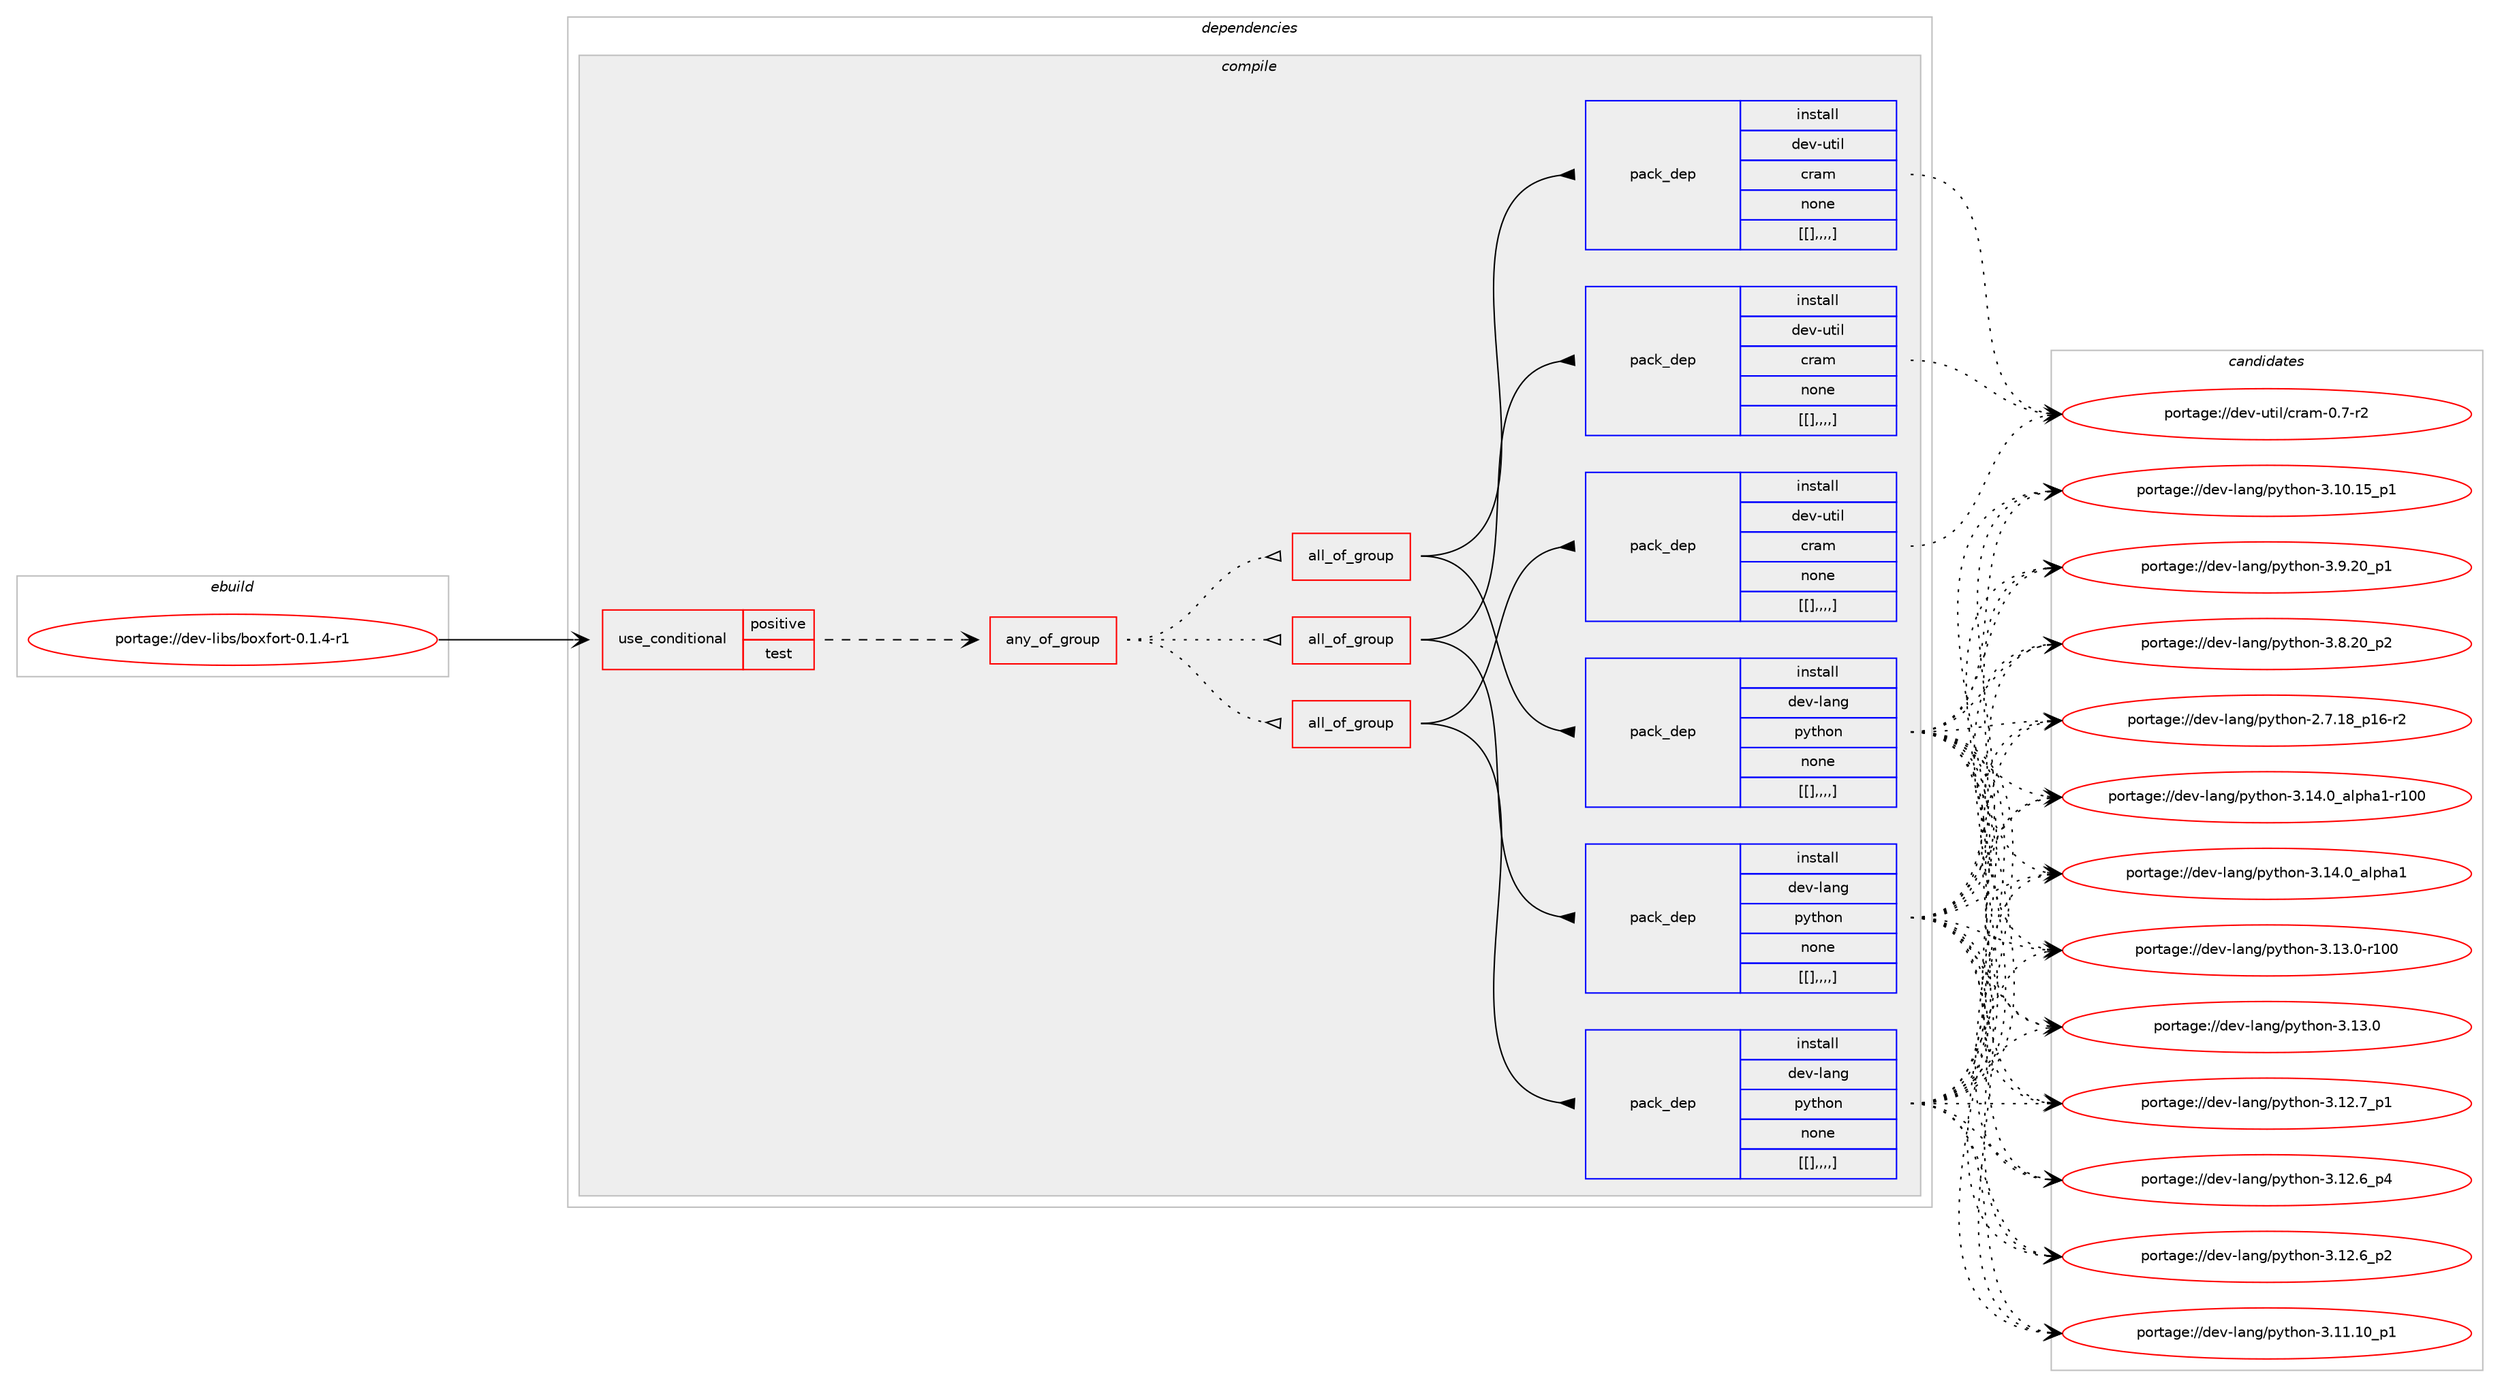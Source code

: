 digraph prolog {

# *************
# Graph options
# *************

newrank=true;
concentrate=true;
compound=true;
graph [rankdir=LR,fontname=Helvetica,fontsize=10,ranksep=1.5];#, ranksep=2.5, nodesep=0.2];
edge  [arrowhead=vee];
node  [fontname=Helvetica,fontsize=10];

# **********
# The ebuild
# **********

subgraph cluster_leftcol {
color=gray;
label=<<i>ebuild</i>>;
id [label="portage://dev-libs/boxfort-0.1.4-r1", color=red, width=4, href="../dev-libs/boxfort-0.1.4-r1.svg"];
}

# ****************
# The dependencies
# ****************

subgraph cluster_midcol {
color=gray;
label=<<i>dependencies</i>>;
subgraph cluster_compile {
fillcolor="#eeeeee";
style=filled;
label=<<i>compile</i>>;
subgraph cond26664 {
dependency108582 [label=<<TABLE BORDER="0" CELLBORDER="1" CELLSPACING="0" CELLPADDING="4"><TR><TD ROWSPAN="3" CELLPADDING="10">use_conditional</TD></TR><TR><TD>positive</TD></TR><TR><TD>test</TD></TR></TABLE>>, shape=none, color=red];
subgraph any1055 {
dependency108680 [label=<<TABLE BORDER="0" CELLBORDER="1" CELLSPACING="0" CELLPADDING="4"><TR><TD CELLPADDING="10">any_of_group</TD></TR></TABLE>>, shape=none, color=red];subgraph all146 {
dependency108686 [label=<<TABLE BORDER="0" CELLBORDER="1" CELLSPACING="0" CELLPADDING="4"><TR><TD CELLPADDING="10">all_of_group</TD></TR></TABLE>>, shape=none, color=red];subgraph pack80791 {
dependency108689 [label=<<TABLE BORDER="0" CELLBORDER="1" CELLSPACING="0" CELLPADDING="4" WIDTH="220"><TR><TD ROWSPAN="6" CELLPADDING="30">pack_dep</TD></TR><TR><TD WIDTH="110">install</TD></TR><TR><TD>dev-lang</TD></TR><TR><TD>python</TD></TR><TR><TD>none</TD></TR><TR><TD>[[],,,,]</TD></TR></TABLE>>, shape=none, color=blue];
}
dependency108686:e -> dependency108689:w [weight=20,style="solid",arrowhead="inv"];
subgraph pack80812 {
dependency108715 [label=<<TABLE BORDER="0" CELLBORDER="1" CELLSPACING="0" CELLPADDING="4" WIDTH="220"><TR><TD ROWSPAN="6" CELLPADDING="30">pack_dep</TD></TR><TR><TD WIDTH="110">install</TD></TR><TR><TD>dev-util</TD></TR><TR><TD>cram</TD></TR><TR><TD>none</TD></TR><TR><TD>[[],,,,]</TD></TR></TABLE>>, shape=none, color=blue];
}
dependency108686:e -> dependency108715:w [weight=20,style="solid",arrowhead="inv"];
}
dependency108680:e -> dependency108686:w [weight=20,style="dotted",arrowhead="oinv"];
subgraph all147 {
dependency108846 [label=<<TABLE BORDER="0" CELLBORDER="1" CELLSPACING="0" CELLPADDING="4"><TR><TD CELLPADDING="10">all_of_group</TD></TR></TABLE>>, shape=none, color=red];subgraph pack80898 {
dependency108870 [label=<<TABLE BORDER="0" CELLBORDER="1" CELLSPACING="0" CELLPADDING="4" WIDTH="220"><TR><TD ROWSPAN="6" CELLPADDING="30">pack_dep</TD></TR><TR><TD WIDTH="110">install</TD></TR><TR><TD>dev-lang</TD></TR><TR><TD>python</TD></TR><TR><TD>none</TD></TR><TR><TD>[[],,,,]</TD></TR></TABLE>>, shape=none, color=blue];
}
dependency108846:e -> dependency108870:w [weight=20,style="solid",arrowhead="inv"];
subgraph pack80940 {
dependency108999 [label=<<TABLE BORDER="0" CELLBORDER="1" CELLSPACING="0" CELLPADDING="4" WIDTH="220"><TR><TD ROWSPAN="6" CELLPADDING="30">pack_dep</TD></TR><TR><TD WIDTH="110">install</TD></TR><TR><TD>dev-util</TD></TR><TR><TD>cram</TD></TR><TR><TD>none</TD></TR><TR><TD>[[],,,,]</TD></TR></TABLE>>, shape=none, color=blue];
}
dependency108846:e -> dependency108999:w [weight=20,style="solid",arrowhead="inv"];
}
dependency108680:e -> dependency108846:w [weight=20,style="dotted",arrowhead="oinv"];
subgraph all149 {
dependency109067 [label=<<TABLE BORDER="0" CELLBORDER="1" CELLSPACING="0" CELLPADDING="4"><TR><TD CELLPADDING="10">all_of_group</TD></TR></TABLE>>, shape=none, color=red];subgraph pack81027 {
dependency109094 [label=<<TABLE BORDER="0" CELLBORDER="1" CELLSPACING="0" CELLPADDING="4" WIDTH="220"><TR><TD ROWSPAN="6" CELLPADDING="30">pack_dep</TD></TR><TR><TD WIDTH="110">install</TD></TR><TR><TD>dev-lang</TD></TR><TR><TD>python</TD></TR><TR><TD>none</TD></TR><TR><TD>[[],,,,]</TD></TR></TABLE>>, shape=none, color=blue];
}
dependency109067:e -> dependency109094:w [weight=20,style="solid",arrowhead="inv"];
subgraph pack81029 {
dependency109099 [label=<<TABLE BORDER="0" CELLBORDER="1" CELLSPACING="0" CELLPADDING="4" WIDTH="220"><TR><TD ROWSPAN="6" CELLPADDING="30">pack_dep</TD></TR><TR><TD WIDTH="110">install</TD></TR><TR><TD>dev-util</TD></TR><TR><TD>cram</TD></TR><TR><TD>none</TD></TR><TR><TD>[[],,,,]</TD></TR></TABLE>>, shape=none, color=blue];
}
dependency109067:e -> dependency109099:w [weight=20,style="solid",arrowhead="inv"];
}
dependency108680:e -> dependency109067:w [weight=20,style="dotted",arrowhead="oinv"];
}
dependency108582:e -> dependency108680:w [weight=20,style="dashed",arrowhead="vee"];
}
id:e -> dependency108582:w [weight=20,style="solid",arrowhead="vee"];
}
subgraph cluster_compileandrun {
fillcolor="#eeeeee";
style=filled;
label=<<i>compile and run</i>>;
}
subgraph cluster_run {
fillcolor="#eeeeee";
style=filled;
label=<<i>run</i>>;
}
}

# **************
# The candidates
# **************

subgraph cluster_choices {
rank=same;
color=gray;
label=<<i>candidates</i>>;

subgraph choice79773 {
color=black;
nodesep=1;
choice100101118451089711010347112121116104111110455146495246489597108112104974945114494848 [label="portage://dev-lang/python-3.14.0_alpha1-r100", color=red, width=4,href="../dev-lang/python-3.14.0_alpha1-r100.svg"];
choice1001011184510897110103471121211161041111104551464952464895971081121049749 [label="portage://dev-lang/python-3.14.0_alpha1", color=red, width=4,href="../dev-lang/python-3.14.0_alpha1.svg"];
choice1001011184510897110103471121211161041111104551464951464845114494848 [label="portage://dev-lang/python-3.13.0-r100", color=red, width=4,href="../dev-lang/python-3.13.0-r100.svg"];
choice10010111845108971101034711212111610411111045514649514648 [label="portage://dev-lang/python-3.13.0", color=red, width=4,href="../dev-lang/python-3.13.0.svg"];
choice100101118451089711010347112121116104111110455146495046559511249 [label="portage://dev-lang/python-3.12.7_p1", color=red, width=4,href="../dev-lang/python-3.12.7_p1.svg"];
choice100101118451089711010347112121116104111110455146495046549511252 [label="portage://dev-lang/python-3.12.6_p4", color=red, width=4,href="../dev-lang/python-3.12.6_p4.svg"];
choice100101118451089711010347112121116104111110455146495046549511250 [label="portage://dev-lang/python-3.12.6_p2", color=red, width=4,href="../dev-lang/python-3.12.6_p2.svg"];
choice10010111845108971101034711212111610411111045514649494649489511249 [label="portage://dev-lang/python-3.11.10_p1", color=red, width=4,href="../dev-lang/python-3.11.10_p1.svg"];
choice10010111845108971101034711212111610411111045514649484649539511249 [label="portage://dev-lang/python-3.10.15_p1", color=red, width=4,href="../dev-lang/python-3.10.15_p1.svg"];
choice100101118451089711010347112121116104111110455146574650489511249 [label="portage://dev-lang/python-3.9.20_p1", color=red, width=4,href="../dev-lang/python-3.9.20_p1.svg"];
choice100101118451089711010347112121116104111110455146564650489511250 [label="portage://dev-lang/python-3.8.20_p2", color=red, width=4,href="../dev-lang/python-3.8.20_p2.svg"];
choice100101118451089711010347112121116104111110455046554649569511249544511450 [label="portage://dev-lang/python-2.7.18_p16-r2", color=red, width=4,href="../dev-lang/python-2.7.18_p16-r2.svg"];
dependency108689:e -> choice100101118451089711010347112121116104111110455146495246489597108112104974945114494848:w [style=dotted,weight="100"];
dependency108689:e -> choice1001011184510897110103471121211161041111104551464952464895971081121049749:w [style=dotted,weight="100"];
dependency108689:e -> choice1001011184510897110103471121211161041111104551464951464845114494848:w [style=dotted,weight="100"];
dependency108689:e -> choice10010111845108971101034711212111610411111045514649514648:w [style=dotted,weight="100"];
dependency108689:e -> choice100101118451089711010347112121116104111110455146495046559511249:w [style=dotted,weight="100"];
dependency108689:e -> choice100101118451089711010347112121116104111110455146495046549511252:w [style=dotted,weight="100"];
dependency108689:e -> choice100101118451089711010347112121116104111110455146495046549511250:w [style=dotted,weight="100"];
dependency108689:e -> choice10010111845108971101034711212111610411111045514649494649489511249:w [style=dotted,weight="100"];
dependency108689:e -> choice10010111845108971101034711212111610411111045514649484649539511249:w [style=dotted,weight="100"];
dependency108689:e -> choice100101118451089711010347112121116104111110455146574650489511249:w [style=dotted,weight="100"];
dependency108689:e -> choice100101118451089711010347112121116104111110455146564650489511250:w [style=dotted,weight="100"];
dependency108689:e -> choice100101118451089711010347112121116104111110455046554649569511249544511450:w [style=dotted,weight="100"];
}
subgraph choice79801 {
color=black;
nodesep=1;
choice10010111845117116105108479911497109454846554511450 [label="portage://dev-util/cram-0.7-r2", color=red, width=4,href="../dev-util/cram-0.7-r2.svg"];
dependency108715:e -> choice10010111845117116105108479911497109454846554511450:w [style=dotted,weight="100"];
}
subgraph choice79811 {
color=black;
nodesep=1;
choice100101118451089711010347112121116104111110455146495246489597108112104974945114494848 [label="portage://dev-lang/python-3.14.0_alpha1-r100", color=red, width=4,href="../dev-lang/python-3.14.0_alpha1-r100.svg"];
choice1001011184510897110103471121211161041111104551464952464895971081121049749 [label="portage://dev-lang/python-3.14.0_alpha1", color=red, width=4,href="../dev-lang/python-3.14.0_alpha1.svg"];
choice1001011184510897110103471121211161041111104551464951464845114494848 [label="portage://dev-lang/python-3.13.0-r100", color=red, width=4,href="../dev-lang/python-3.13.0-r100.svg"];
choice10010111845108971101034711212111610411111045514649514648 [label="portage://dev-lang/python-3.13.0", color=red, width=4,href="../dev-lang/python-3.13.0.svg"];
choice100101118451089711010347112121116104111110455146495046559511249 [label="portage://dev-lang/python-3.12.7_p1", color=red, width=4,href="../dev-lang/python-3.12.7_p1.svg"];
choice100101118451089711010347112121116104111110455146495046549511252 [label="portage://dev-lang/python-3.12.6_p4", color=red, width=4,href="../dev-lang/python-3.12.6_p4.svg"];
choice100101118451089711010347112121116104111110455146495046549511250 [label="portage://dev-lang/python-3.12.6_p2", color=red, width=4,href="../dev-lang/python-3.12.6_p2.svg"];
choice10010111845108971101034711212111610411111045514649494649489511249 [label="portage://dev-lang/python-3.11.10_p1", color=red, width=4,href="../dev-lang/python-3.11.10_p1.svg"];
choice10010111845108971101034711212111610411111045514649484649539511249 [label="portage://dev-lang/python-3.10.15_p1", color=red, width=4,href="../dev-lang/python-3.10.15_p1.svg"];
choice100101118451089711010347112121116104111110455146574650489511249 [label="portage://dev-lang/python-3.9.20_p1", color=red, width=4,href="../dev-lang/python-3.9.20_p1.svg"];
choice100101118451089711010347112121116104111110455146564650489511250 [label="portage://dev-lang/python-3.8.20_p2", color=red, width=4,href="../dev-lang/python-3.8.20_p2.svg"];
choice100101118451089711010347112121116104111110455046554649569511249544511450 [label="portage://dev-lang/python-2.7.18_p16-r2", color=red, width=4,href="../dev-lang/python-2.7.18_p16-r2.svg"];
dependency108870:e -> choice100101118451089711010347112121116104111110455146495246489597108112104974945114494848:w [style=dotted,weight="100"];
dependency108870:e -> choice1001011184510897110103471121211161041111104551464952464895971081121049749:w [style=dotted,weight="100"];
dependency108870:e -> choice1001011184510897110103471121211161041111104551464951464845114494848:w [style=dotted,weight="100"];
dependency108870:e -> choice10010111845108971101034711212111610411111045514649514648:w [style=dotted,weight="100"];
dependency108870:e -> choice100101118451089711010347112121116104111110455146495046559511249:w [style=dotted,weight="100"];
dependency108870:e -> choice100101118451089711010347112121116104111110455146495046549511252:w [style=dotted,weight="100"];
dependency108870:e -> choice100101118451089711010347112121116104111110455146495046549511250:w [style=dotted,weight="100"];
dependency108870:e -> choice10010111845108971101034711212111610411111045514649494649489511249:w [style=dotted,weight="100"];
dependency108870:e -> choice10010111845108971101034711212111610411111045514649484649539511249:w [style=dotted,weight="100"];
dependency108870:e -> choice100101118451089711010347112121116104111110455146574650489511249:w [style=dotted,weight="100"];
dependency108870:e -> choice100101118451089711010347112121116104111110455146564650489511250:w [style=dotted,weight="100"];
dependency108870:e -> choice100101118451089711010347112121116104111110455046554649569511249544511450:w [style=dotted,weight="100"];
}
subgraph choice79852 {
color=black;
nodesep=1;
choice10010111845117116105108479911497109454846554511450 [label="portage://dev-util/cram-0.7-r2", color=red, width=4,href="../dev-util/cram-0.7-r2.svg"];
dependency108999:e -> choice10010111845117116105108479911497109454846554511450:w [style=dotted,weight="100"];
}
subgraph choice79861 {
color=black;
nodesep=1;
choice100101118451089711010347112121116104111110455146495246489597108112104974945114494848 [label="portage://dev-lang/python-3.14.0_alpha1-r100", color=red, width=4,href="../dev-lang/python-3.14.0_alpha1-r100.svg"];
choice1001011184510897110103471121211161041111104551464952464895971081121049749 [label="portage://dev-lang/python-3.14.0_alpha1", color=red, width=4,href="../dev-lang/python-3.14.0_alpha1.svg"];
choice1001011184510897110103471121211161041111104551464951464845114494848 [label="portage://dev-lang/python-3.13.0-r100", color=red, width=4,href="../dev-lang/python-3.13.0-r100.svg"];
choice10010111845108971101034711212111610411111045514649514648 [label="portage://dev-lang/python-3.13.0", color=red, width=4,href="../dev-lang/python-3.13.0.svg"];
choice100101118451089711010347112121116104111110455146495046559511249 [label="portage://dev-lang/python-3.12.7_p1", color=red, width=4,href="../dev-lang/python-3.12.7_p1.svg"];
choice100101118451089711010347112121116104111110455146495046549511252 [label="portage://dev-lang/python-3.12.6_p4", color=red, width=4,href="../dev-lang/python-3.12.6_p4.svg"];
choice100101118451089711010347112121116104111110455146495046549511250 [label="portage://dev-lang/python-3.12.6_p2", color=red, width=4,href="../dev-lang/python-3.12.6_p2.svg"];
choice10010111845108971101034711212111610411111045514649494649489511249 [label="portage://dev-lang/python-3.11.10_p1", color=red, width=4,href="../dev-lang/python-3.11.10_p1.svg"];
choice10010111845108971101034711212111610411111045514649484649539511249 [label="portage://dev-lang/python-3.10.15_p1", color=red, width=4,href="../dev-lang/python-3.10.15_p1.svg"];
choice100101118451089711010347112121116104111110455146574650489511249 [label="portage://dev-lang/python-3.9.20_p1", color=red, width=4,href="../dev-lang/python-3.9.20_p1.svg"];
choice100101118451089711010347112121116104111110455146564650489511250 [label="portage://dev-lang/python-3.8.20_p2", color=red, width=4,href="../dev-lang/python-3.8.20_p2.svg"];
choice100101118451089711010347112121116104111110455046554649569511249544511450 [label="portage://dev-lang/python-2.7.18_p16-r2", color=red, width=4,href="../dev-lang/python-2.7.18_p16-r2.svg"];
dependency109094:e -> choice100101118451089711010347112121116104111110455146495246489597108112104974945114494848:w [style=dotted,weight="100"];
dependency109094:e -> choice1001011184510897110103471121211161041111104551464952464895971081121049749:w [style=dotted,weight="100"];
dependency109094:e -> choice1001011184510897110103471121211161041111104551464951464845114494848:w [style=dotted,weight="100"];
dependency109094:e -> choice10010111845108971101034711212111610411111045514649514648:w [style=dotted,weight="100"];
dependency109094:e -> choice100101118451089711010347112121116104111110455146495046559511249:w [style=dotted,weight="100"];
dependency109094:e -> choice100101118451089711010347112121116104111110455146495046549511252:w [style=dotted,weight="100"];
dependency109094:e -> choice100101118451089711010347112121116104111110455146495046549511250:w [style=dotted,weight="100"];
dependency109094:e -> choice10010111845108971101034711212111610411111045514649494649489511249:w [style=dotted,weight="100"];
dependency109094:e -> choice10010111845108971101034711212111610411111045514649484649539511249:w [style=dotted,weight="100"];
dependency109094:e -> choice100101118451089711010347112121116104111110455146574650489511249:w [style=dotted,weight="100"];
dependency109094:e -> choice100101118451089711010347112121116104111110455146564650489511250:w [style=dotted,weight="100"];
dependency109094:e -> choice100101118451089711010347112121116104111110455046554649569511249544511450:w [style=dotted,weight="100"];
}
subgraph choice79919 {
color=black;
nodesep=1;
choice10010111845117116105108479911497109454846554511450 [label="portage://dev-util/cram-0.7-r2", color=red, width=4,href="../dev-util/cram-0.7-r2.svg"];
dependency109099:e -> choice10010111845117116105108479911497109454846554511450:w [style=dotted,weight="100"];
}
}

}
